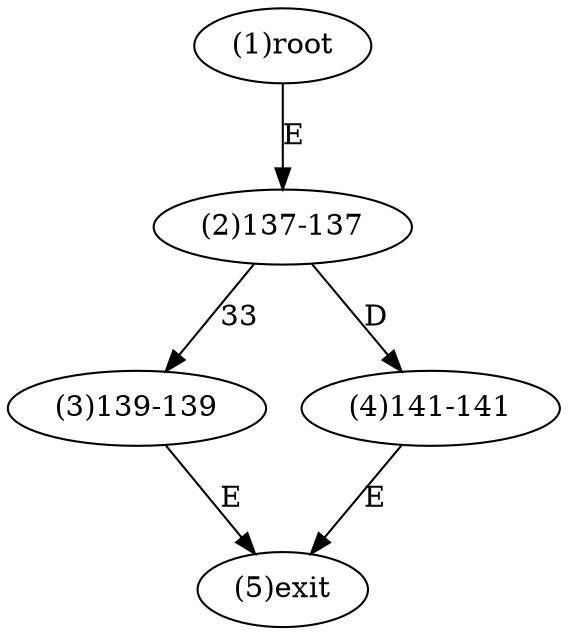 digraph "" { 
1[ label="(1)root"];
2[ label="(2)137-137"];
3[ label="(3)139-139"];
4[ label="(4)141-141"];
5[ label="(5)exit"];
1->2[ label="E"];
2->3[ label="33"];
2->4[ label="D"];
3->5[ label="E"];
4->5[ label="E"];
}